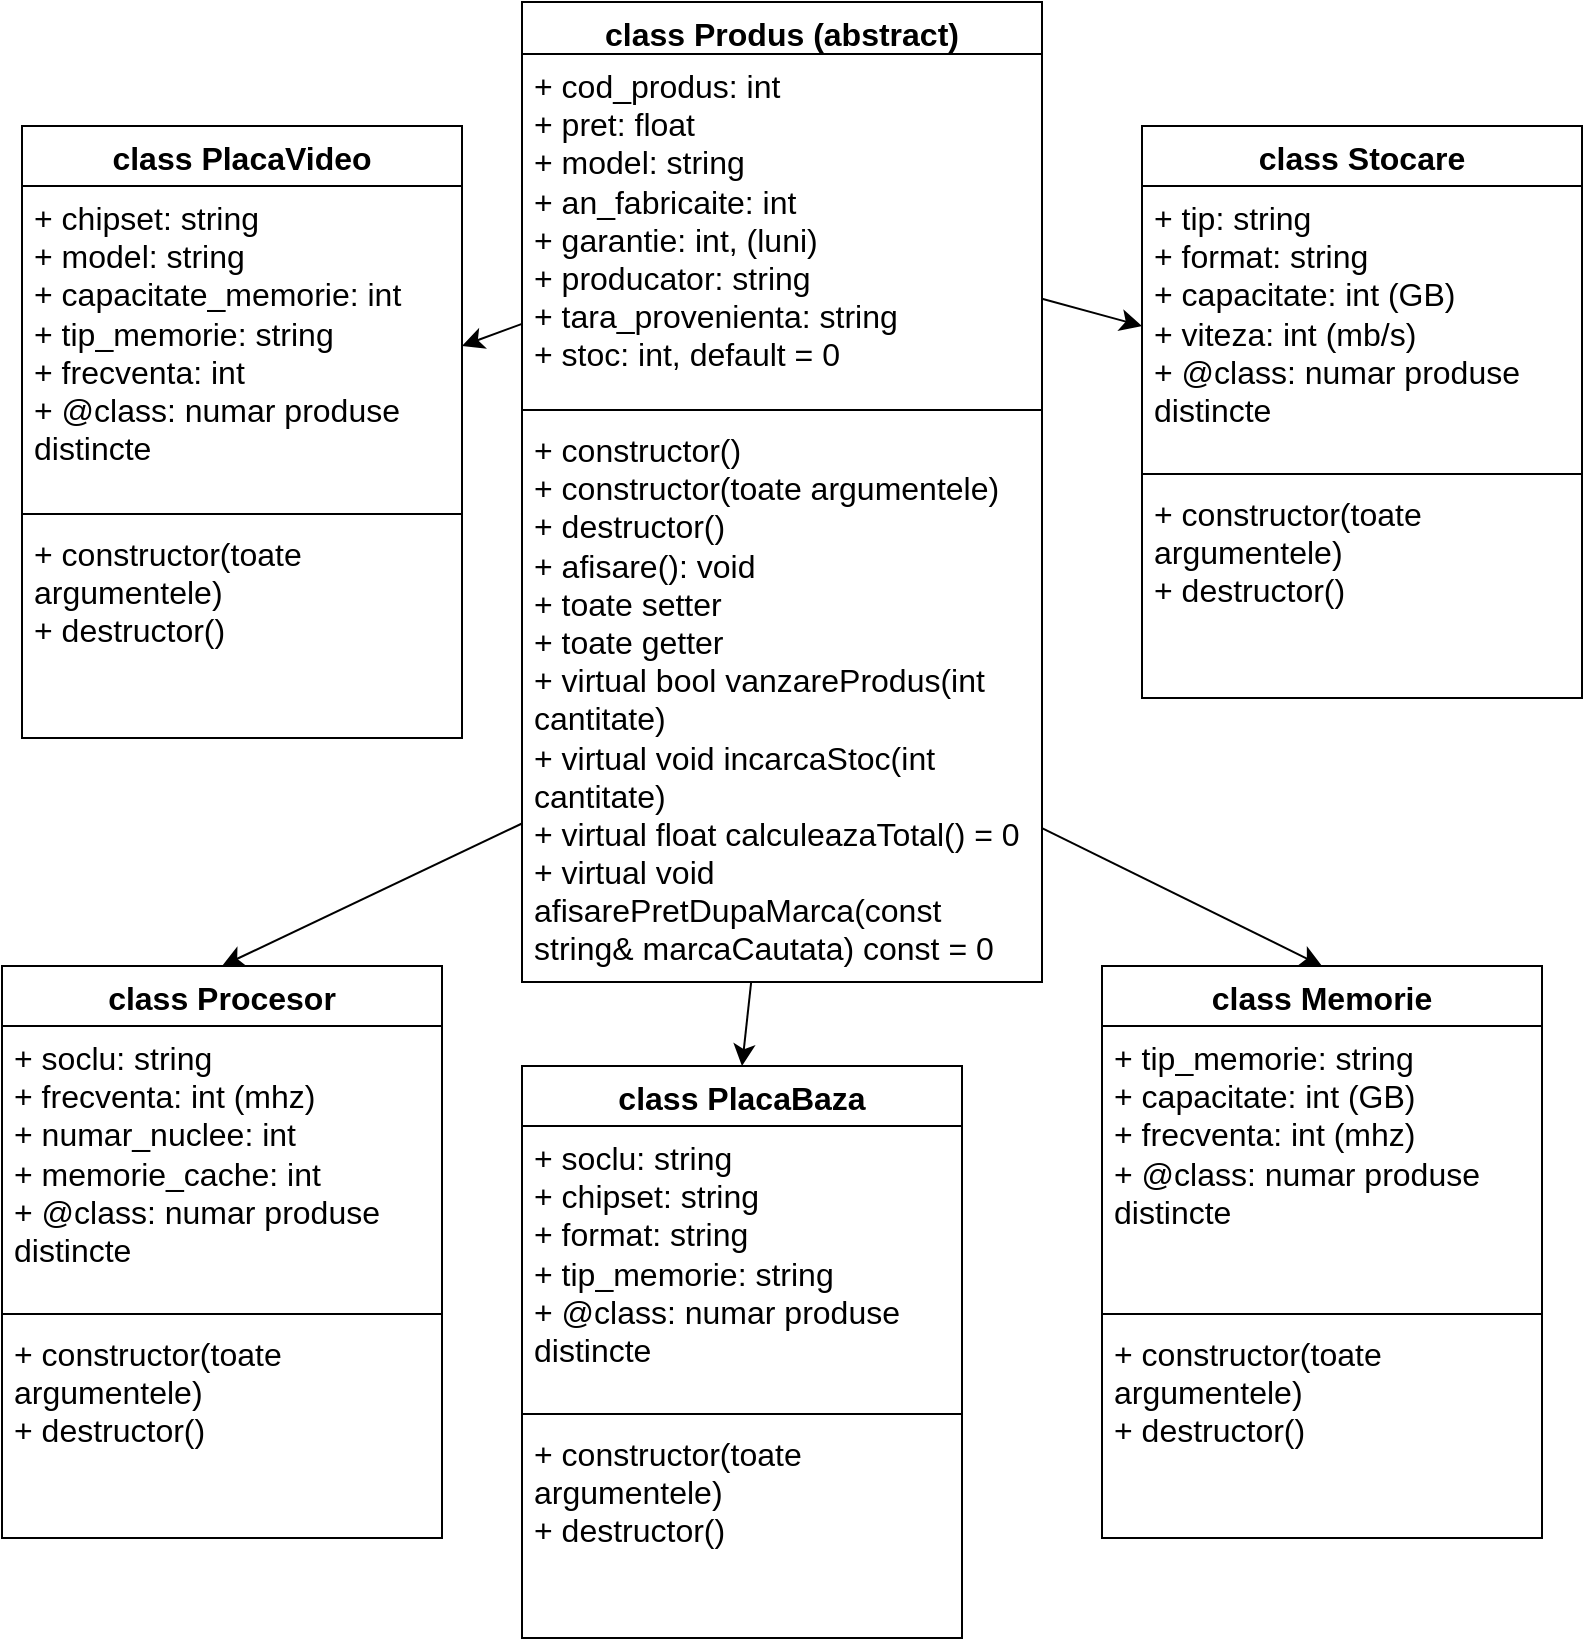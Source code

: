 <mxfile version="22.1.21" type="github">
  <diagram id="C5RBs43oDa-KdzZeNtuy" name="Page-1">
    <mxGraphModel dx="2940" dy="1084" grid="1" gridSize="10" guides="1" tooltips="1" connect="1" arrows="1" fold="1" page="1" pageScale="1" pageWidth="827" pageHeight="1169" math="0" shadow="0">
      <root>
        <mxCell id="WIyWlLk6GJQsqaUBKTNV-0" />
        <mxCell id="WIyWlLk6GJQsqaUBKTNV-1" parent="WIyWlLk6GJQsqaUBKTNV-0" />
        <mxCell id="Ku1soB3VHKQDk2RZOCrD-0" value="class Produs (abstract)" style="swimlane;fontStyle=1;align=center;verticalAlign=top;childLayout=stackLayout;horizontal=1;startSize=26;horizontalStack=0;resizeParent=1;resizeParentMax=0;resizeLast=0;collapsible=1;marginBottom=0;whiteSpace=wrap;html=1;fontSize=16;" parent="WIyWlLk6GJQsqaUBKTNV-1" vertex="1">
          <mxGeometry x="270" y="38" width="260" height="490" as="geometry">
            <mxRectangle x="334" y="30" width="100" height="30" as="alternateBounds" />
          </mxGeometry>
        </mxCell>
        <mxCell id="Ku1soB3VHKQDk2RZOCrD-1" value="+ cod_produs: int&lt;br&gt;+&amp;nbsp;pret: float&lt;br&gt;+ model: string&lt;br&gt;+&amp;nbsp;an_fabricaite: int&lt;br&gt;+ garantie: int, (luni)&lt;br&gt;+ producator: string&lt;br&gt;+ tara_provenienta: string&lt;br&gt;+ stoc: int, default = 0" style="text;strokeColor=none;fillColor=none;align=left;verticalAlign=top;spacingLeft=4;spacingRight=4;overflow=hidden;rotatable=0;points=[[0,0.5],[1,0.5]];portConstraint=eastwest;whiteSpace=wrap;html=1;fontSize=16;" parent="Ku1soB3VHKQDk2RZOCrD-0" vertex="1">
          <mxGeometry y="26" width="260" height="174" as="geometry" />
        </mxCell>
        <mxCell id="Ku1soB3VHKQDk2RZOCrD-2" value="" style="line;strokeWidth=1;fillColor=none;align=left;verticalAlign=middle;spacingTop=-1;spacingLeft=3;spacingRight=3;rotatable=0;labelPosition=right;points=[];portConstraint=eastwest;strokeColor=inherit;fontSize=16;" parent="Ku1soB3VHKQDk2RZOCrD-0" vertex="1">
          <mxGeometry y="200" width="260" height="8" as="geometry" />
        </mxCell>
        <mxCell id="Ku1soB3VHKQDk2RZOCrD-3" value="+ constructor()&lt;br&gt;+ constructor(toate argumentele)&lt;br&gt;+ destructor()&lt;br&gt;+ afisare(): void&lt;br&gt;+ toate setter&lt;br&gt;+ toate getter&lt;br&gt;+ virtual bool vanzareProdus(int cantitate)&lt;br&gt;+ virtual void incarcaStoc(int cantitate)&lt;br&gt;+&amp;nbsp;virtual float calculeazaTotal() = 0&lt;br&gt;+ virtual void afisarePretDupaMarca(const string&amp;amp; marcaCautata) const = 0" style="text;strokeColor=none;fillColor=none;align=left;verticalAlign=top;spacingLeft=4;spacingRight=4;overflow=hidden;rotatable=0;points=[[0,0.5],[1,0.5]];portConstraint=eastwest;whiteSpace=wrap;html=1;fontSize=16;" parent="Ku1soB3VHKQDk2RZOCrD-0" vertex="1">
          <mxGeometry y="208" width="260" height="282" as="geometry" />
        </mxCell>
        <mxCell id="Ku1soB3VHKQDk2RZOCrD-6" value="class Procesor" style="swimlane;fontStyle=1;align=center;verticalAlign=top;childLayout=stackLayout;horizontal=1;startSize=30;horizontalStack=0;resizeParent=1;resizeParentMax=0;resizeLast=0;collapsible=1;marginBottom=0;whiteSpace=wrap;html=1;fontSize=16;" parent="WIyWlLk6GJQsqaUBKTNV-1" vertex="1">
          <mxGeometry x="10" y="520" width="220" height="286" as="geometry" />
        </mxCell>
        <mxCell id="Ku1soB3VHKQDk2RZOCrD-7" value="+ soclu: string&lt;br&gt;+ frecventa: int (mhz)&lt;br&gt;+ numar_nuclee: int&lt;br&gt;+ memorie_cache: int&lt;br&gt;+ @class: numar produse distincte" style="text;strokeColor=none;fillColor=none;align=left;verticalAlign=top;spacingLeft=4;spacingRight=4;overflow=hidden;rotatable=0;points=[[0,0.5],[1,0.5]];portConstraint=eastwest;whiteSpace=wrap;html=1;fontSize=16;" parent="Ku1soB3VHKQDk2RZOCrD-6" vertex="1">
          <mxGeometry y="30" width="220" height="140" as="geometry" />
        </mxCell>
        <mxCell id="Ku1soB3VHKQDk2RZOCrD-8" value="" style="line;strokeWidth=1;fillColor=none;align=left;verticalAlign=middle;spacingTop=-1;spacingLeft=3;spacingRight=3;rotatable=0;labelPosition=right;points=[];portConstraint=eastwest;strokeColor=inherit;fontSize=16;" parent="Ku1soB3VHKQDk2RZOCrD-6" vertex="1">
          <mxGeometry y="170" width="220" height="8" as="geometry" />
        </mxCell>
        <mxCell id="Ku1soB3VHKQDk2RZOCrD-9" value="+ constructor(toate argumentele)&lt;br style=&quot;border-color: var(--border-color);&quot;&gt;+ destructor()" style="text;strokeColor=none;fillColor=none;align=left;verticalAlign=top;spacingLeft=4;spacingRight=4;overflow=hidden;rotatable=0;points=[[0,0.5],[1,0.5]];portConstraint=eastwest;whiteSpace=wrap;html=1;fontSize=16;" parent="Ku1soB3VHKQDk2RZOCrD-6" vertex="1">
          <mxGeometry y="178" width="220" height="108" as="geometry" />
        </mxCell>
        <mxCell id="Ku1soB3VHKQDk2RZOCrD-10" value="class PlacaBaza" style="swimlane;fontStyle=1;align=center;verticalAlign=top;childLayout=stackLayout;horizontal=1;startSize=30;horizontalStack=0;resizeParent=1;resizeParentMax=0;resizeLast=0;collapsible=1;marginBottom=0;whiteSpace=wrap;html=1;fontSize=16;" parent="WIyWlLk6GJQsqaUBKTNV-1" vertex="1">
          <mxGeometry x="270" y="570" width="220" height="286" as="geometry" />
        </mxCell>
        <mxCell id="Ku1soB3VHKQDk2RZOCrD-11" value="+ soclu: string&lt;br&gt;+ chipset: string&lt;br&gt;+ format: string&lt;br&gt;+ tip_memorie: string&lt;br&gt;+ @class: numar produse distincte" style="text;strokeColor=none;fillColor=none;align=left;verticalAlign=top;spacingLeft=4;spacingRight=4;overflow=hidden;rotatable=0;points=[[0,0.5],[1,0.5]];portConstraint=eastwest;whiteSpace=wrap;html=1;fontSize=16;" parent="Ku1soB3VHKQDk2RZOCrD-10" vertex="1">
          <mxGeometry y="30" width="220" height="140" as="geometry" />
        </mxCell>
        <mxCell id="Ku1soB3VHKQDk2RZOCrD-12" value="" style="line;strokeWidth=1;fillColor=none;align=left;verticalAlign=middle;spacingTop=-1;spacingLeft=3;spacingRight=3;rotatable=0;labelPosition=right;points=[];portConstraint=eastwest;strokeColor=inherit;fontSize=16;" parent="Ku1soB3VHKQDk2RZOCrD-10" vertex="1">
          <mxGeometry y="170" width="220" height="8" as="geometry" />
        </mxCell>
        <mxCell id="Ku1soB3VHKQDk2RZOCrD-13" value="+ constructor(toate argumentele)&lt;br style=&quot;border-color: var(--border-color);&quot;&gt;+ destructor()" style="text;strokeColor=none;fillColor=none;align=left;verticalAlign=top;spacingLeft=4;spacingRight=4;overflow=hidden;rotatable=0;points=[[0,0.5],[1,0.5]];portConstraint=eastwest;whiteSpace=wrap;html=1;fontSize=16;" parent="Ku1soB3VHKQDk2RZOCrD-10" vertex="1">
          <mxGeometry y="178" width="220" height="108" as="geometry" />
        </mxCell>
        <mxCell id="Ku1soB3VHKQDk2RZOCrD-14" value="class Memorie" style="swimlane;fontStyle=1;align=center;verticalAlign=top;childLayout=stackLayout;horizontal=1;startSize=30;horizontalStack=0;resizeParent=1;resizeParentMax=0;resizeLast=0;collapsible=1;marginBottom=0;whiteSpace=wrap;html=1;fontSize=16;" parent="WIyWlLk6GJQsqaUBKTNV-1" vertex="1">
          <mxGeometry x="560" y="520" width="220" height="286" as="geometry" />
        </mxCell>
        <mxCell id="Ku1soB3VHKQDk2RZOCrD-15" value="+ tip_memorie: string&lt;br&gt;+ capacitate: int (GB)&lt;br&gt;+ frecventa: int (mhz)&lt;br&gt;+ @class: numar produse distincte" style="text;strokeColor=none;fillColor=none;align=left;verticalAlign=top;spacingLeft=4;spacingRight=4;overflow=hidden;rotatable=0;points=[[0,0.5],[1,0.5]];portConstraint=eastwest;whiteSpace=wrap;html=1;fontSize=16;" parent="Ku1soB3VHKQDk2RZOCrD-14" vertex="1">
          <mxGeometry y="30" width="220" height="140" as="geometry" />
        </mxCell>
        <mxCell id="Ku1soB3VHKQDk2RZOCrD-16" value="" style="line;strokeWidth=1;fillColor=none;align=left;verticalAlign=middle;spacingTop=-1;spacingLeft=3;spacingRight=3;rotatable=0;labelPosition=right;points=[];portConstraint=eastwest;strokeColor=inherit;fontSize=16;" parent="Ku1soB3VHKQDk2RZOCrD-14" vertex="1">
          <mxGeometry y="170" width="220" height="8" as="geometry" />
        </mxCell>
        <mxCell id="Ku1soB3VHKQDk2RZOCrD-17" value="+ constructor(toate argumentele)&lt;br style=&quot;border-color: var(--border-color);&quot;&gt;+ destructor()" style="text;strokeColor=none;fillColor=none;align=left;verticalAlign=top;spacingLeft=4;spacingRight=4;overflow=hidden;rotatable=0;points=[[0,0.5],[1,0.5]];portConstraint=eastwest;whiteSpace=wrap;html=1;fontSize=16;" parent="Ku1soB3VHKQDk2RZOCrD-14" vertex="1">
          <mxGeometry y="178" width="220" height="108" as="geometry" />
        </mxCell>
        <mxCell id="Ku1soB3VHKQDk2RZOCrD-22" value="class Stocare" style="swimlane;fontStyle=1;align=center;verticalAlign=top;childLayout=stackLayout;horizontal=1;startSize=30;horizontalStack=0;resizeParent=1;resizeParentMax=0;resizeLast=0;collapsible=1;marginBottom=0;whiteSpace=wrap;html=1;fontSize=16;" parent="WIyWlLk6GJQsqaUBKTNV-1" vertex="1">
          <mxGeometry x="580" y="100" width="220" height="286" as="geometry" />
        </mxCell>
        <mxCell id="Ku1soB3VHKQDk2RZOCrD-23" value="+ tip: string&lt;br&gt;+ format: string&lt;br&gt;+ capacitate: int (GB)&lt;br&gt;+ viteza: int (mb/s)&lt;br&gt;+ @class: numar produse distincte" style="text;strokeColor=none;fillColor=none;align=left;verticalAlign=top;spacingLeft=4;spacingRight=4;overflow=hidden;rotatable=0;points=[[0,0.5],[1,0.5]];portConstraint=eastwest;whiteSpace=wrap;html=1;fontSize=16;" parent="Ku1soB3VHKQDk2RZOCrD-22" vertex="1">
          <mxGeometry y="30" width="220" height="140" as="geometry" />
        </mxCell>
        <mxCell id="Ku1soB3VHKQDk2RZOCrD-24" value="" style="line;strokeWidth=1;fillColor=none;align=left;verticalAlign=middle;spacingTop=-1;spacingLeft=3;spacingRight=3;rotatable=0;labelPosition=right;points=[];portConstraint=eastwest;strokeColor=inherit;fontSize=16;" parent="Ku1soB3VHKQDk2RZOCrD-22" vertex="1">
          <mxGeometry y="170" width="220" height="8" as="geometry" />
        </mxCell>
        <mxCell id="Ku1soB3VHKQDk2RZOCrD-25" value="+ constructor(toate argumentele)&lt;br style=&quot;border-color: var(--border-color);&quot;&gt;+ destructor()" style="text;strokeColor=none;fillColor=none;align=left;verticalAlign=top;spacingLeft=4;spacingRight=4;overflow=hidden;rotatable=0;points=[[0,0.5],[1,0.5]];portConstraint=eastwest;whiteSpace=wrap;html=1;fontSize=16;" parent="Ku1soB3VHKQDk2RZOCrD-22" vertex="1">
          <mxGeometry y="178" width="220" height="108" as="geometry" />
        </mxCell>
        <mxCell id="Ku1soB3VHKQDk2RZOCrD-26" value="class PlacaVideo" style="swimlane;fontStyle=1;align=center;verticalAlign=top;childLayout=stackLayout;horizontal=1;startSize=30;horizontalStack=0;resizeParent=1;resizeParentMax=0;resizeLast=0;collapsible=1;marginBottom=0;whiteSpace=wrap;html=1;fontSize=16;" parent="WIyWlLk6GJQsqaUBKTNV-1" vertex="1">
          <mxGeometry x="20" y="100" width="220" height="306" as="geometry" />
        </mxCell>
        <mxCell id="Ku1soB3VHKQDk2RZOCrD-27" value="+ chipset: string&lt;br&gt;+ model: string&lt;br&gt;+ capacitate_memorie: int&lt;br&gt;+ tip_memorie: string&lt;br&gt;+ frecventa: int&lt;br&gt;+ @class: numar produse distincte" style="text;strokeColor=none;fillColor=none;align=left;verticalAlign=top;spacingLeft=4;spacingRight=4;overflow=hidden;rotatable=0;points=[[0,0.5],[1,0.5]];portConstraint=eastwest;whiteSpace=wrap;html=1;fontSize=16;" parent="Ku1soB3VHKQDk2RZOCrD-26" vertex="1">
          <mxGeometry y="30" width="220" height="160" as="geometry" />
        </mxCell>
        <mxCell id="Ku1soB3VHKQDk2RZOCrD-28" value="" style="line;strokeWidth=1;fillColor=none;align=left;verticalAlign=middle;spacingTop=-1;spacingLeft=3;spacingRight=3;rotatable=0;labelPosition=right;points=[];portConstraint=eastwest;strokeColor=inherit;fontSize=16;" parent="Ku1soB3VHKQDk2RZOCrD-26" vertex="1">
          <mxGeometry y="190" width="220" height="8" as="geometry" />
        </mxCell>
        <mxCell id="Ku1soB3VHKQDk2RZOCrD-29" value="+ constructor(toate argumentele)&lt;br style=&quot;border-color: var(--border-color);&quot;&gt;+ destructor()" style="text;strokeColor=none;fillColor=none;align=left;verticalAlign=top;spacingLeft=4;spacingRight=4;overflow=hidden;rotatable=0;points=[[0,0.5],[1,0.5]];portConstraint=eastwest;whiteSpace=wrap;html=1;fontSize=16;" parent="Ku1soB3VHKQDk2RZOCrD-26" vertex="1">
          <mxGeometry y="198" width="220" height="108" as="geometry" />
        </mxCell>
        <mxCell id="Ku1soB3VHKQDk2RZOCrD-30" style="edgeStyle=none;curved=1;rounded=0;orthogonalLoop=1;jettySize=auto;html=1;entryX=0.5;entryY=0;entryDx=0;entryDy=0;fontSize=12;startSize=8;endSize=8;" parent="WIyWlLk6GJQsqaUBKTNV-1" source="Ku1soB3VHKQDk2RZOCrD-3" target="Ku1soB3VHKQDk2RZOCrD-6" edge="1">
          <mxGeometry relative="1" as="geometry" />
        </mxCell>
        <mxCell id="Ku1soB3VHKQDk2RZOCrD-31" style="edgeStyle=none;curved=1;rounded=0;orthogonalLoop=1;jettySize=auto;html=1;entryX=0.5;entryY=0;entryDx=0;entryDy=0;fontSize=12;startSize=8;endSize=8;" parent="WIyWlLk6GJQsqaUBKTNV-1" source="Ku1soB3VHKQDk2RZOCrD-3" target="Ku1soB3VHKQDk2RZOCrD-10" edge="1">
          <mxGeometry relative="1" as="geometry" />
        </mxCell>
        <mxCell id="Ku1soB3VHKQDk2RZOCrD-32" style="edgeStyle=none;curved=1;rounded=0;orthogonalLoop=1;jettySize=auto;html=1;fontSize=12;startSize=8;endSize=8;entryX=0.5;entryY=0;entryDx=0;entryDy=0;" parent="WIyWlLk6GJQsqaUBKTNV-1" source="Ku1soB3VHKQDk2RZOCrD-3" target="Ku1soB3VHKQDk2RZOCrD-14" edge="1">
          <mxGeometry relative="1" as="geometry" />
        </mxCell>
        <mxCell id="Ku1soB3VHKQDk2RZOCrD-33" style="edgeStyle=none;curved=1;rounded=0;orthogonalLoop=1;jettySize=auto;html=1;fontSize=12;startSize=8;endSize=8;entryX=0;entryY=0.5;entryDx=0;entryDy=0;" parent="WIyWlLk6GJQsqaUBKTNV-1" source="Ku1soB3VHKQDk2RZOCrD-1" target="Ku1soB3VHKQDk2RZOCrD-23" edge="1">
          <mxGeometry relative="1" as="geometry" />
        </mxCell>
        <mxCell id="Ku1soB3VHKQDk2RZOCrD-34" style="edgeStyle=none;curved=1;rounded=0;orthogonalLoop=1;jettySize=auto;html=1;entryX=1;entryY=0.5;entryDx=0;entryDy=0;fontSize=12;startSize=8;endSize=8;" parent="WIyWlLk6GJQsqaUBKTNV-1" source="Ku1soB3VHKQDk2RZOCrD-1" target="Ku1soB3VHKQDk2RZOCrD-27" edge="1">
          <mxGeometry relative="1" as="geometry" />
        </mxCell>
      </root>
    </mxGraphModel>
  </diagram>
</mxfile>
